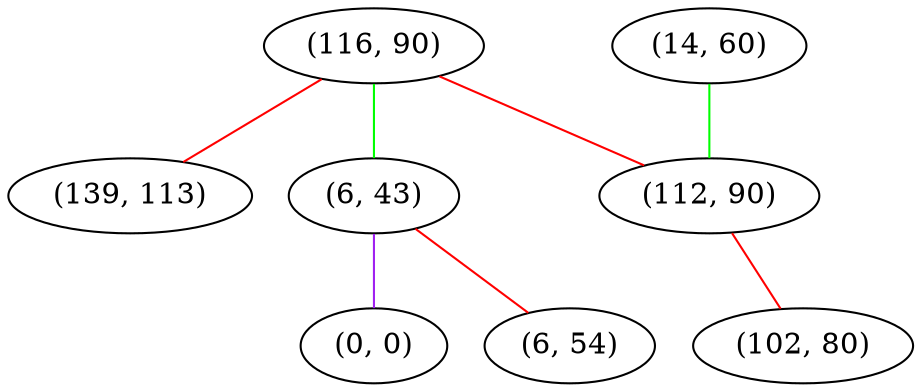 graph "" {
"(116, 90)";
"(139, 113)";
"(14, 60)";
"(6, 43)";
"(0, 0)";
"(112, 90)";
"(6, 54)";
"(102, 80)";
"(116, 90)" -- "(6, 43)"  [color=green, key=0, weight=2];
"(116, 90)" -- "(139, 113)"  [color=red, key=0, weight=1];
"(116, 90)" -- "(112, 90)"  [color=red, key=0, weight=1];
"(14, 60)" -- "(112, 90)"  [color=green, key=0, weight=2];
"(6, 43)" -- "(0, 0)"  [color=purple, key=0, weight=4];
"(6, 43)" -- "(6, 54)"  [color=red, key=0, weight=1];
"(112, 90)" -- "(102, 80)"  [color=red, key=0, weight=1];
}
